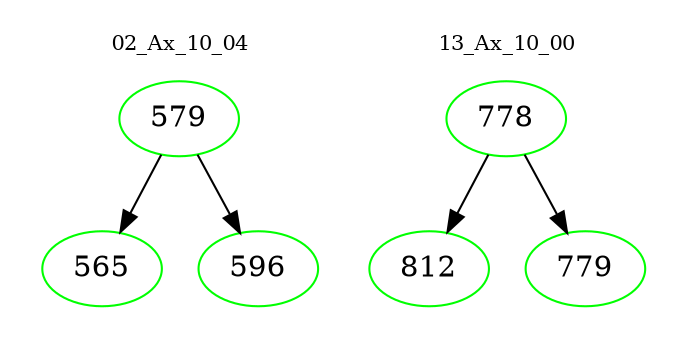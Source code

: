 digraph{
subgraph cluster_0 {
color = white
label = "02_Ax_10_04";
fontsize=10;
T0_579 [label="579", color="green"]
T0_579 -> T0_565 [color="black"]
T0_565 [label="565", color="green"]
T0_579 -> T0_596 [color="black"]
T0_596 [label="596", color="green"]
}
subgraph cluster_1 {
color = white
label = "13_Ax_10_00";
fontsize=10;
T1_778 [label="778", color="green"]
T1_778 -> T1_812 [color="black"]
T1_812 [label="812", color="green"]
T1_778 -> T1_779 [color="black"]
T1_779 [label="779", color="green"]
}
}
